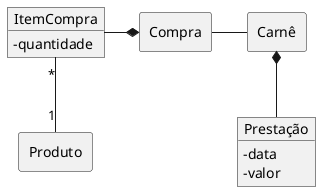 @startuml mod03ima06
allow_mixing
skinparam ClassAttributeIconSize 0
object "Prestação" as pr 
pr : - data
pr : - valor 
rectangle "Carnê" as ca 
rectangle "Compra" as co 
object "ItemCompra" as it 
it : - quantidade 
rectangle "Produto" as po
pr -up-* ca 
ca -left- co
co *-left- it
it "*"--"1" po
@enduml